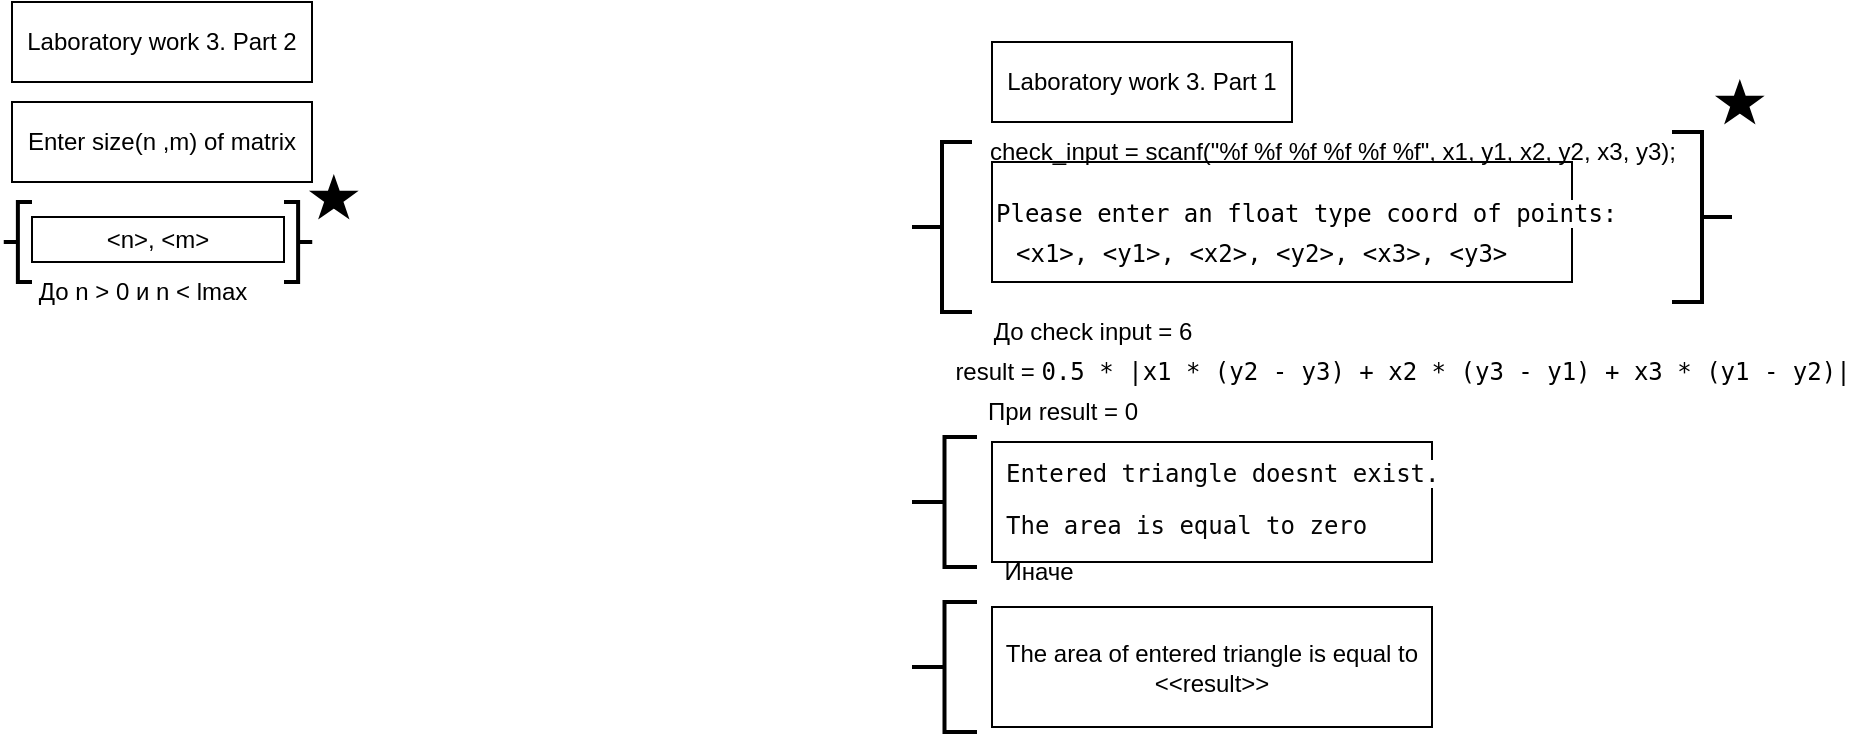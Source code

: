 <mxfile version="24.8.6">
  <diagram name="Страница — 1" id="LChfCd9GJr9Gyu2wsHm_">
    <mxGraphModel dx="2225" dy="262" grid="1" gridSize="10" guides="1" tooltips="1" connect="1" arrows="1" fold="1" page="1" pageScale="1" pageWidth="827" pageHeight="1169" math="0" shadow="0">
      <root>
        <mxCell id="0" />
        <mxCell id="1" parent="0" />
        <mxCell id="aCc7TKT8OqYcb1qSQDQJ-1" value="Laboratory work 3. Part 1" style="rounded=0;whiteSpace=wrap;html=1;" vertex="1" parent="1">
          <mxGeometry x="-460" y="30" width="150" height="40" as="geometry" />
        </mxCell>
        <mxCell id="aCc7TKT8OqYcb1qSQDQJ-2" value="&lt;div style=&quot;&quot;&gt;&lt;pre style=&quot;font-family: &amp;quot;JetBrains Mono&amp;quot;, monospace;&quot;&gt;&lt;br&gt;&lt;/pre&gt;&lt;/div&gt;" style="rounded=0;whiteSpace=wrap;html=1;" vertex="1" parent="1">
          <mxGeometry x="-460" y="90" width="290" height="60" as="geometry" />
        </mxCell>
        <mxCell id="aCc7TKT8OqYcb1qSQDQJ-5" value="&lt;pre style=&quot;forced-color-adjust: none; color: rgb(0, 0, 0); font-size: 12px; font-style: normal; font-variant-ligatures: normal; font-variant-caps: normal; font-weight: 400; letter-spacing: normal; orphans: 2; text-align: center; text-indent: 0px; text-transform: none; widows: 2; word-spacing: 0px; -webkit-text-stroke-width: 0px; background-color: rgb(251, 251, 251); text-decoration-thickness: initial; text-decoration-style: initial; text-decoration-color: initial; font-family: &amp;quot;JetBrains Mono&amp;quot;, monospace;&quot;&gt;&lt;span style=&quot;forced-color-adjust: none; background-color: rgb(255, 255, 255);&quot;&gt;Please enter an float type coord of points:&lt;/span&gt;&lt;/pre&gt;" style="text;whiteSpace=wrap;html=1;" vertex="1" parent="1">
          <mxGeometry x="-460" y="90" width="320" height="60" as="geometry" />
        </mxCell>
        <mxCell id="aCc7TKT8OqYcb1qSQDQJ-6" value="&lt;pre style=&quot;forced-color-adjust: none; color: rgb(0, 0, 0); font-size: 12px; font-style: normal; font-variant-ligatures: normal; font-variant-caps: normal; font-weight: 400; letter-spacing: normal; orphans: 2; text-align: center; text-indent: 0px; text-transform: none; widows: 2; word-spacing: 0px; -webkit-text-stroke-width: 0px; text-decoration-thickness: initial; text-decoration-style: initial; text-decoration-color: initial; font-family: &amp;quot;JetBrains Mono&amp;quot;, monospace;&quot;&gt;&lt;span style=&quot;background-color: rgb(255, 255, 255);&quot;&gt;&amp;lt;x1&amp;gt;, &amp;lt;y1&amp;gt;, &amp;lt;x2&amp;gt;, &amp;lt;y2&amp;gt;, &amp;lt;x3&amp;gt;, &amp;lt;y3&amp;gt;&lt;/span&gt;&lt;/pre&gt;" style="text;whiteSpace=wrap;html=1;" vertex="1" parent="1">
          <mxGeometry x="-450" y="110" width="320" height="60" as="geometry" />
        </mxCell>
        <mxCell id="aCc7TKT8OqYcb1qSQDQJ-7" value="check_input = scanf(&quot;%f %f %f %f %f %f&quot;, x1, y1, x2, y2, x3, y3);" style="text;html=1;align=center;verticalAlign=middle;resizable=0;points=[];autosize=1;strokeColor=none;fillColor=none;" vertex="1" parent="1">
          <mxGeometry x="-475" y="70" width="370" height="30" as="geometry" />
        </mxCell>
        <mxCell id="aCc7TKT8OqYcb1qSQDQJ-8" value="До check input = 6" style="text;html=1;align=center;verticalAlign=middle;resizable=0;points=[];autosize=1;strokeColor=none;fillColor=none;" vertex="1" parent="1">
          <mxGeometry x="-470" y="160" width="120" height="30" as="geometry" />
        </mxCell>
        <mxCell id="aCc7TKT8OqYcb1qSQDQJ-9" value="" style="strokeWidth=2;html=1;shape=mxgraph.flowchart.annotation_2;align=left;labelPosition=right;pointerEvents=1;" vertex="1" parent="1">
          <mxGeometry x="-500" y="80" width="30" height="85" as="geometry" />
        </mxCell>
        <mxCell id="aCc7TKT8OqYcb1qSQDQJ-10" value="" style="strokeWidth=2;html=1;shape=mxgraph.flowchart.annotation_2;align=left;labelPosition=right;pointerEvents=1;direction=west;" vertex="1" parent="1">
          <mxGeometry x="-120" y="75" width="30" height="85" as="geometry" />
        </mxCell>
        <mxCell id="aCc7TKT8OqYcb1qSQDQJ-11" value="" style="verticalLabelPosition=bottom;verticalAlign=top;html=1;shape=mxgraph.basic.star;fillColor=#000000;" vertex="1" parent="1">
          <mxGeometry x="-97" y="50" width="21.82" height="20" as="geometry" />
        </mxCell>
        <mxCell id="aCc7TKT8OqYcb1qSQDQJ-12" value="&lt;span style=&quot;background-color: rgb(255, 255, 255);&quot;&gt;result =&amp;nbsp;&lt;span style=&quot;font-family: &amp;quot;JetBrains Mono&amp;quot;, monospace;&quot;&gt;0.5 &lt;/span&gt;&lt;span style=&quot;font-family: &amp;quot;JetBrains Mono&amp;quot;, monospace;&quot;&gt;* |&lt;/span&gt;&lt;span style=&quot;font-family: &amp;quot;JetBrains Mono&amp;quot;, monospace;&quot;&gt;x1 * (y2 - y3) + x2 * (y3 - y1) + x3 * (y1 - y2)|&lt;/span&gt;&lt;/span&gt;" style="text;html=1;align=center;verticalAlign=middle;resizable=0;points=[];autosize=1;strokeColor=none;fillColor=none;" vertex="1" parent="1">
          <mxGeometry x="-475" y="180" width="440" height="30" as="geometry" />
        </mxCell>
        <mxCell id="aCc7TKT8OqYcb1qSQDQJ-13" value="При result = 0" style="text;html=1;align=center;verticalAlign=middle;resizable=0;points=[];autosize=1;strokeColor=none;fillColor=none;" vertex="1" parent="1">
          <mxGeometry x="-475" y="200" width="100" height="30" as="geometry" />
        </mxCell>
        <mxCell id="aCc7TKT8OqYcb1qSQDQJ-14" value="" style="whiteSpace=wrap;html=1;" vertex="1" parent="1">
          <mxGeometry x="-460" y="230" width="220" height="60" as="geometry" />
        </mxCell>
        <mxCell id="aCc7TKT8OqYcb1qSQDQJ-15" value="&lt;div style=&quot;&quot;&gt;&lt;pre style=&quot;font-family: &amp;quot;JetBrains Mono&amp;quot;, monospace;&quot;&gt;&lt;font style=&quot;background-color: rgb(255, 255, 255);&quot; color=&quot;#050505&quot;&gt;Entered triangle doesnt exist. &lt;/font&gt;&lt;/pre&gt;&lt;pre style=&quot;font-family: &amp;quot;JetBrains Mono&amp;quot;, monospace;&quot;&gt;&lt;font style=&quot;background-color: rgb(255, 255, 255);&quot; color=&quot;#050505&quot;&gt;The area is equal to zero&lt;/font&gt;&lt;/pre&gt;&lt;/div&gt;" style="text;whiteSpace=wrap;html=1;" vertex="1" parent="1">
          <mxGeometry x="-455" y="220" width="195" height="60" as="geometry" />
        </mxCell>
        <mxCell id="aCc7TKT8OqYcb1qSQDQJ-16" value="" style="strokeWidth=2;html=1;shape=mxgraph.flowchart.annotation_2;align=left;labelPosition=right;pointerEvents=1;" vertex="1" parent="1">
          <mxGeometry x="-500" y="227.5" width="32.5" height="65" as="geometry" />
        </mxCell>
        <mxCell id="aCc7TKT8OqYcb1qSQDQJ-17" value="Иначе" style="text;html=1;align=center;verticalAlign=middle;resizable=0;points=[];autosize=1;strokeColor=none;fillColor=none;" vertex="1" parent="1">
          <mxGeometry x="-467.5" y="280" width="60" height="30" as="geometry" />
        </mxCell>
        <mxCell id="aCc7TKT8OqYcb1qSQDQJ-18" value="The area of entered triangle is equal to &amp;lt;&amp;lt;result&amp;gt;&amp;gt;" style="whiteSpace=wrap;html=1;" vertex="1" parent="1">
          <mxGeometry x="-460" y="312.5" width="220" height="60" as="geometry" />
        </mxCell>
        <mxCell id="aCc7TKT8OqYcb1qSQDQJ-19" value="" style="strokeWidth=2;html=1;shape=mxgraph.flowchart.annotation_2;align=left;labelPosition=right;pointerEvents=1;" vertex="1" parent="1">
          <mxGeometry x="-500" y="310" width="32.5" height="65" as="geometry" />
        </mxCell>
        <mxCell id="aCc7TKT8OqYcb1qSQDQJ-21" value="Laboratory work 3. Part 2" style="rounded=0;whiteSpace=wrap;html=1;" vertex="1" parent="1">
          <mxGeometry x="-950" y="10" width="150" height="40" as="geometry" />
        </mxCell>
        <mxCell id="aCc7TKT8OqYcb1qSQDQJ-24" value="Enter size(n ,m) of matrix" style="rounded=0;whiteSpace=wrap;html=1;" vertex="1" parent="1">
          <mxGeometry x="-950" y="60" width="150" height="40" as="geometry" />
        </mxCell>
        <mxCell id="aCc7TKT8OqYcb1qSQDQJ-26" value="До n &amp;gt; 0 и n &amp;lt; lmax" style="text;html=1;align=center;verticalAlign=middle;resizable=0;points=[];autosize=1;strokeColor=none;fillColor=none;" vertex="1" parent="1">
          <mxGeometry x="-950" y="140" width="130" height="30" as="geometry" />
        </mxCell>
        <mxCell id="aCc7TKT8OqYcb1qSQDQJ-27" value="" style="strokeWidth=2;html=1;shape=mxgraph.flowchart.annotation_2;align=left;labelPosition=right;pointerEvents=1;" vertex="1" parent="1">
          <mxGeometry x="-954.12" y="110" width="14.12" height="40" as="geometry" />
        </mxCell>
        <mxCell id="aCc7TKT8OqYcb1qSQDQJ-28" value="" style="strokeWidth=2;html=1;shape=mxgraph.flowchart.annotation_2;align=left;labelPosition=right;pointerEvents=1;direction=west;" vertex="1" parent="1">
          <mxGeometry x="-814" y="110" width="14.12" height="40" as="geometry" />
        </mxCell>
        <mxCell id="aCc7TKT8OqYcb1qSQDQJ-29" value="" style="verticalLabelPosition=bottom;verticalAlign=top;html=1;shape=mxgraph.basic.star;fillColor=#000000;" vertex="1" parent="1">
          <mxGeometry x="-800" y="97.5" width="21.82" height="20" as="geometry" />
        </mxCell>
        <mxCell id="aCc7TKT8OqYcb1qSQDQJ-30" value="&amp;lt;n&amp;gt;, &amp;lt;m&amp;gt;" style="rounded=0;whiteSpace=wrap;html=1;" vertex="1" parent="1">
          <mxGeometry x="-940" y="117.5" width="126" height="22.5" as="geometry" />
        </mxCell>
      </root>
    </mxGraphModel>
  </diagram>
</mxfile>
